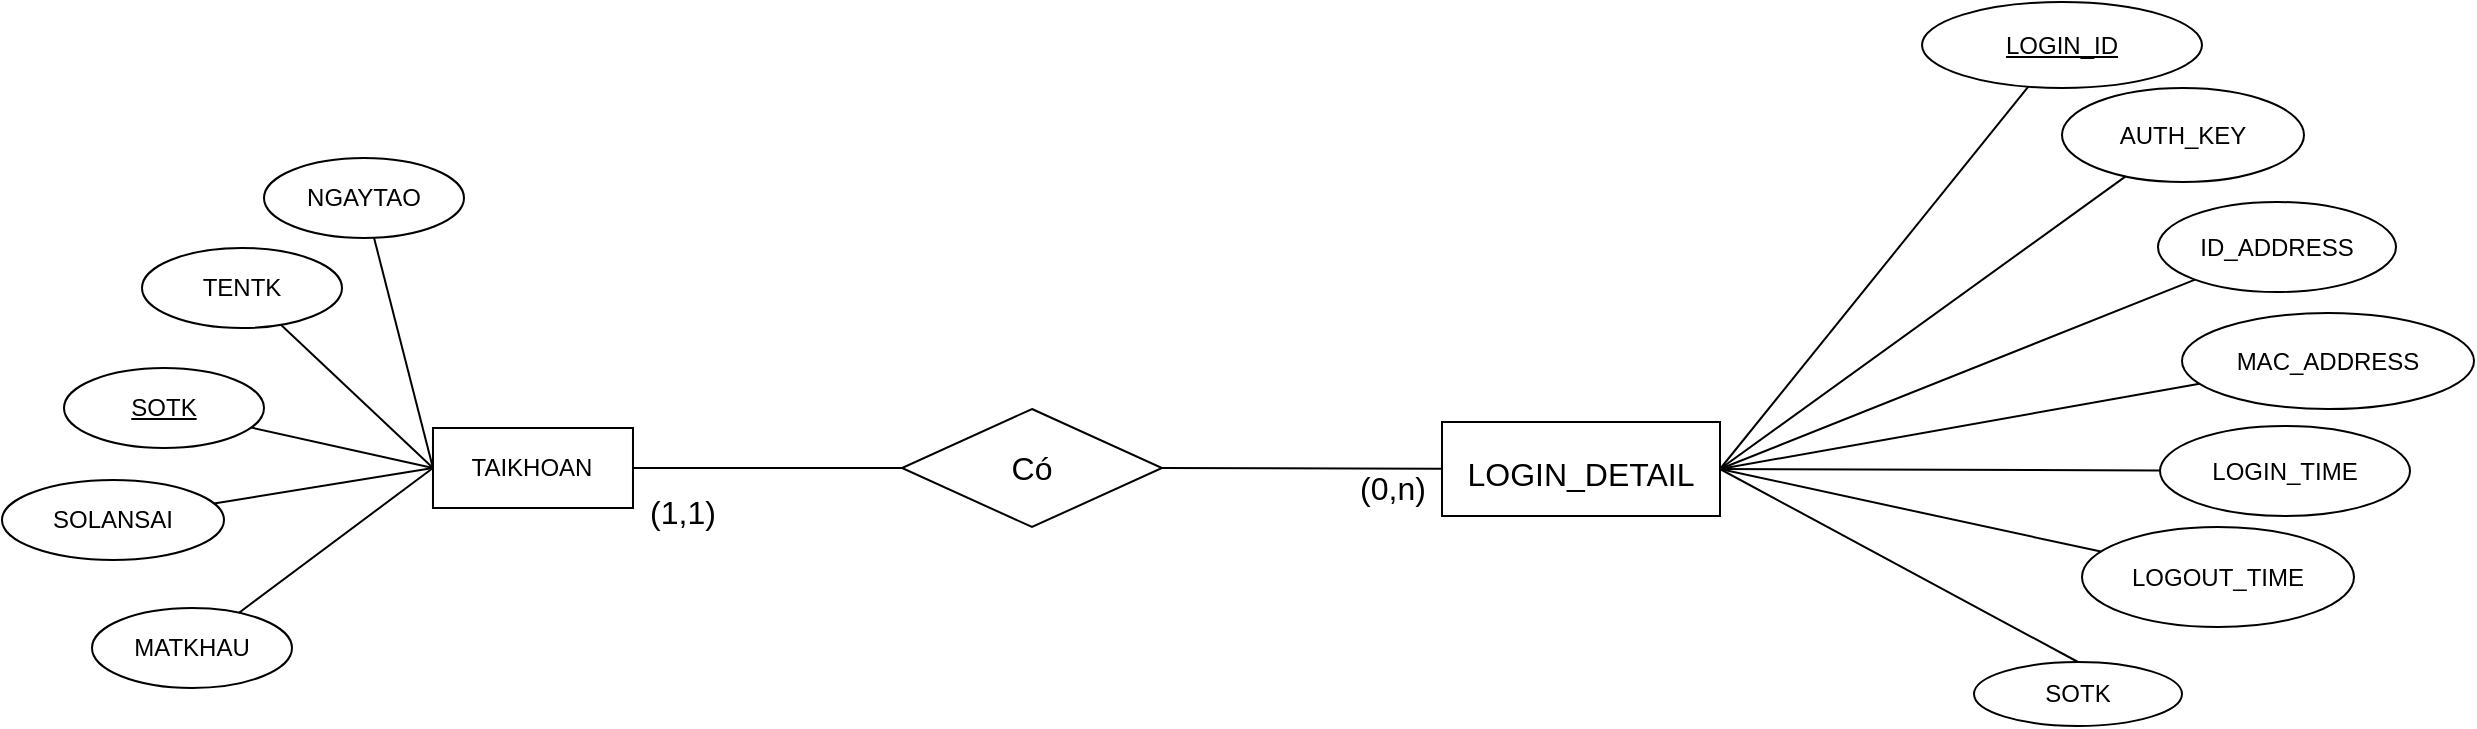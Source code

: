 <mxfile version="16.0.0" type="device"><diagram id="4fHYHbZ7Y-AZhoys5ow-" name="Page-1"><mxGraphModel dx="1483" dy="927" grid="1" gridSize="10" guides="1" tooltips="1" connect="1" arrows="1" fold="1" page="1" pageScale="1" pageWidth="850" pageHeight="1100" math="0" shadow="0"><root><mxCell id="0"/><mxCell id="1" parent="0"/><mxCell id="na_XNYA-Tg2AgCm7AEmU-35" value="TAIKHOAN" style="whiteSpace=wrap;html=1;align=center;" parent="1" vertex="1"><mxGeometry x="595.49" y="343" width="100" height="40" as="geometry"/></mxCell><mxCell id="na_XNYA-Tg2AgCm7AEmU-36" value="SOTK" style="ellipse;whiteSpace=wrap;html=1;align=center;fontStyle=4;" parent="1" vertex="1"><mxGeometry x="411" y="313" width="100" height="40" as="geometry"/></mxCell><mxCell id="na_XNYA-Tg2AgCm7AEmU-37" value="TENTK" style="ellipse;whiteSpace=wrap;html=1;align=center;" parent="1" vertex="1"><mxGeometry x="450" y="253" width="100" height="40" as="geometry"/></mxCell><mxCell id="na_XNYA-Tg2AgCm7AEmU-38" value="MATKHAU" style="ellipse;whiteSpace=wrap;html=1;align=center;" parent="1" vertex="1"><mxGeometry x="425" y="433" width="100" height="40" as="geometry"/></mxCell><mxCell id="na_XNYA-Tg2AgCm7AEmU-39" value="NGAYTAO" style="ellipse;whiteSpace=wrap;html=1;align=center;" parent="1" vertex="1"><mxGeometry x="511" y="208" width="100" height="40" as="geometry"/></mxCell><mxCell id="na_XNYA-Tg2AgCm7AEmU-40" value="SOLANSAI" style="ellipse;whiteSpace=wrap;html=1;align=center;" parent="1" vertex="1"><mxGeometry x="380" y="369" width="111" height="40" as="geometry"/></mxCell><mxCell id="na_XNYA-Tg2AgCm7AEmU-41" value="" style="endArrow=none;html=1;rounded=0;strokeColor=#000000;entryX=0;entryY=0.5;entryDx=0;entryDy=0;" parent="1" source="na_XNYA-Tg2AgCm7AEmU-36" target="na_XNYA-Tg2AgCm7AEmU-35" edge="1"><mxGeometry relative="1" as="geometry"><mxPoint x="485.49" y="463" as="sourcePoint"/><mxPoint x="645.49" y="463" as="targetPoint"/></mxGeometry></mxCell><mxCell id="na_XNYA-Tg2AgCm7AEmU-42" value="" style="endArrow=none;html=1;rounded=0;strokeColor=#000000;entryX=0;entryY=0.5;entryDx=0;entryDy=0;" parent="1" source="na_XNYA-Tg2AgCm7AEmU-37" target="na_XNYA-Tg2AgCm7AEmU-35" edge="1"><mxGeometry relative="1" as="geometry"><mxPoint x="485.49" y="463" as="sourcePoint"/><mxPoint x="645.49" y="463" as="targetPoint"/></mxGeometry></mxCell><mxCell id="na_XNYA-Tg2AgCm7AEmU-43" value="" style="endArrow=none;html=1;rounded=0;strokeColor=#000000;entryX=0;entryY=0.5;entryDx=0;entryDy=0;" parent="1" source="na_XNYA-Tg2AgCm7AEmU-38" target="na_XNYA-Tg2AgCm7AEmU-35" edge="1"><mxGeometry relative="1" as="geometry"><mxPoint x="485.49" y="463" as="sourcePoint"/><mxPoint x="645.49" y="463" as="targetPoint"/></mxGeometry></mxCell><mxCell id="na_XNYA-Tg2AgCm7AEmU-44" value="" style="endArrow=none;html=1;rounded=0;strokeColor=#000000;exitX=0;exitY=0.5;exitDx=0;exitDy=0;" parent="1" source="na_XNYA-Tg2AgCm7AEmU-35" target="na_XNYA-Tg2AgCm7AEmU-39" edge="1"><mxGeometry relative="1" as="geometry"><mxPoint x="485.49" y="463" as="sourcePoint"/><mxPoint x="645.49" y="463" as="targetPoint"/></mxGeometry></mxCell><mxCell id="na_XNYA-Tg2AgCm7AEmU-45" value="" style="endArrow=none;html=1;rounded=0;strokeColor=#000000;entryX=0;entryY=0.5;entryDx=0;entryDy=0;" parent="1" source="na_XNYA-Tg2AgCm7AEmU-40" edge="1" target="na_XNYA-Tg2AgCm7AEmU-35"><mxGeometry relative="1" as="geometry"><mxPoint x="485.49" y="463" as="sourcePoint"/><mxPoint x="594.49" y="382" as="targetPoint"/></mxGeometry></mxCell><mxCell id="na_XNYA-Tg2AgCm7AEmU-47" value="&lt;font style=&quot;font-size: 16px&quot;&gt;LOGIN_DETAIL&lt;/font&gt;" style="rounded=0;whiteSpace=wrap;html=1;fontSize=20;align=center;" parent="1" vertex="1"><mxGeometry x="1100" y="340" width="139" height="47" as="geometry"/></mxCell><mxCell id="na_XNYA-Tg2AgCm7AEmU-48" value="" style="endArrow=none;html=1;rounded=0;fontSize=16;entryX=0;entryY=0.5;entryDx=0;entryDy=0;" parent="1" target="na_XNYA-Tg2AgCm7AEmU-49" edge="1" source="na_XNYA-Tg2AgCm7AEmU-35"><mxGeometry width="50" height="50" relative="1" as="geometry"><mxPoint x="695.49" y="370" as="sourcePoint"/><mxPoint x="879.49" y="366" as="targetPoint"/></mxGeometry></mxCell><mxCell id="na_XNYA-Tg2AgCm7AEmU-49" value="Có" style="rhombus;whiteSpace=wrap;html=1;fontSize=16;" parent="1" vertex="1"><mxGeometry x="830" y="333.5" width="130" height="59" as="geometry"/></mxCell><mxCell id="na_XNYA-Tg2AgCm7AEmU-50" value="" style="endArrow=none;html=1;rounded=0;fontSize=16;exitX=1;exitY=0.5;exitDx=0;exitDy=0;" parent="1" source="na_XNYA-Tg2AgCm7AEmU-49" target="na_XNYA-Tg2AgCm7AEmU-47" edge="1"><mxGeometry width="50" height="50" relative="1" as="geometry"><mxPoint x="674.49" y="201" as="sourcePoint"/><mxPoint x="724.49" y="151" as="targetPoint"/></mxGeometry></mxCell><mxCell id="na_XNYA-Tg2AgCm7AEmU-51" value="(1,1)" style="text;html=1;align=center;verticalAlign=middle;resizable=0;points=[];autosize=1;strokeColor=none;fillColor=none;fontSize=16;" parent="1" vertex="1"><mxGeometry x="694.49" y="369" width="51" height="31" as="geometry"/></mxCell><mxCell id="na_XNYA-Tg2AgCm7AEmU-52" value="(0,n)" style="text;html=1;align=center;verticalAlign=middle;resizable=0;points=[];autosize=1;strokeColor=none;fillColor=none;fontSize=16;" parent="1" vertex="1"><mxGeometry x="1050" y="363" width="50" height="20" as="geometry"/></mxCell><mxCell id="na_XNYA-Tg2AgCm7AEmU-53" value="&lt;u style=&quot;font-size: 12px;&quot;&gt;LOGIN_ID&lt;/u&gt;" style="ellipse;whiteSpace=wrap;html=1;fontSize=12;" parent="1" vertex="1"><mxGeometry x="1340" y="130" width="140" height="43" as="geometry"/></mxCell><mxCell id="na_XNYA-Tg2AgCm7AEmU-54" value="" style="endArrow=none;html=1;rounded=0;fontSize=16;exitX=1;exitY=0.5;exitDx=0;exitDy=0;" parent="1" source="na_XNYA-Tg2AgCm7AEmU-47" target="na_XNYA-Tg2AgCm7AEmU-53" edge="1"><mxGeometry width="50" height="50" relative="1" as="geometry"><mxPoint x="714" y="200" as="sourcePoint"/><mxPoint x="764" y="150" as="targetPoint"/></mxGeometry></mxCell><mxCell id="na_XNYA-Tg2AgCm7AEmU-55" value="AUTH_KEY" style="ellipse;whiteSpace=wrap;html=1;fontSize=12;" parent="1" vertex="1"><mxGeometry x="1410" y="173" width="121" height="47" as="geometry"/></mxCell><mxCell id="na_XNYA-Tg2AgCm7AEmU-56" value="" style="endArrow=none;html=1;rounded=0;fontSize=16;exitX=1;exitY=0.5;exitDx=0;exitDy=0;" parent="1" source="na_XNYA-Tg2AgCm7AEmU-47" target="na_XNYA-Tg2AgCm7AEmU-55" edge="1"><mxGeometry width="50" height="50" relative="1" as="geometry"><mxPoint x="714" y="200" as="sourcePoint"/><mxPoint x="764" y="150" as="targetPoint"/></mxGeometry></mxCell><mxCell id="na_XNYA-Tg2AgCm7AEmU-57" value="ID_ADDRESS" style="ellipse;whiteSpace=wrap;html=1;fontSize=12;" parent="1" vertex="1"><mxGeometry x="1458" y="230" width="119" height="45" as="geometry"/></mxCell><mxCell id="na_XNYA-Tg2AgCm7AEmU-58" value="" style="endArrow=none;html=1;rounded=0;fontSize=16;exitX=1;exitY=0.5;exitDx=0;exitDy=0;" parent="1" source="na_XNYA-Tg2AgCm7AEmU-47" target="na_XNYA-Tg2AgCm7AEmU-57" edge="1"><mxGeometry width="50" height="50" relative="1" as="geometry"><mxPoint x="1240" y="360" as="sourcePoint"/><mxPoint x="764" y="150" as="targetPoint"/></mxGeometry></mxCell><mxCell id="na_XNYA-Tg2AgCm7AEmU-59" value="MAC_ADDRESS" style="ellipse;whiteSpace=wrap;html=1;fontSize=12;" parent="1" vertex="1"><mxGeometry x="1470" y="285.5" width="146" height="48" as="geometry"/></mxCell><mxCell id="na_XNYA-Tg2AgCm7AEmU-60" value="" style="endArrow=none;html=1;rounded=0;fontSize=16;exitX=1;exitY=0.5;exitDx=0;exitDy=0;" parent="1" source="na_XNYA-Tg2AgCm7AEmU-47" target="na_XNYA-Tg2AgCm7AEmU-59" edge="1"><mxGeometry width="50" height="50" relative="1" as="geometry"><mxPoint x="1239" y="400" as="sourcePoint"/><mxPoint x="764" y="150" as="targetPoint"/></mxGeometry></mxCell><mxCell id="na_XNYA-Tg2AgCm7AEmU-61" value="LOGIN_TIME" style="ellipse;whiteSpace=wrap;html=1;fontSize=12;" parent="1" vertex="1"><mxGeometry x="1459" y="342" width="125" height="45" as="geometry"/></mxCell><mxCell id="na_XNYA-Tg2AgCm7AEmU-62" value="" style="endArrow=none;html=1;rounded=0;fontSize=16;exitX=1;exitY=0.5;exitDx=0;exitDy=0;" parent="1" source="na_XNYA-Tg2AgCm7AEmU-47" target="na_XNYA-Tg2AgCm7AEmU-61" edge="1"><mxGeometry width="50" height="50" relative="1" as="geometry"><mxPoint x="1239" y="376" as="sourcePoint"/><mxPoint x="764" y="150" as="targetPoint"/></mxGeometry></mxCell><mxCell id="na_XNYA-Tg2AgCm7AEmU-63" value="LOGOUT_TIME" style="ellipse;whiteSpace=wrap;html=1;fontSize=12;" parent="1" vertex="1"><mxGeometry x="1420" y="392.5" width="136" height="50" as="geometry"/></mxCell><mxCell id="na_XNYA-Tg2AgCm7AEmU-64" value="" style="endArrow=none;html=1;rounded=0;fontSize=16;exitX=1;exitY=0.5;exitDx=0;exitDy=0;" parent="1" source="na_XNYA-Tg2AgCm7AEmU-47" target="na_XNYA-Tg2AgCm7AEmU-63" edge="1"><mxGeometry width="50" height="50" relative="1" as="geometry"><mxPoint x="714" y="200" as="sourcePoint"/><mxPoint x="764" y="150" as="targetPoint"/></mxGeometry></mxCell><mxCell id="na_XNYA-Tg2AgCm7AEmU-65" value="SOTK" style="ellipse;whiteSpace=wrap;html=1;fontSize=12;" parent="1" vertex="1"><mxGeometry x="1366" y="460" width="104" height="32" as="geometry"/></mxCell><mxCell id="na_XNYA-Tg2AgCm7AEmU-66" value="" style="endArrow=none;html=1;rounded=0;fontSize=16;entryX=0.5;entryY=0;entryDx=0;entryDy=0;exitX=1;exitY=0.5;exitDx=0;exitDy=0;" parent="1" source="na_XNYA-Tg2AgCm7AEmU-47" target="na_XNYA-Tg2AgCm7AEmU-65" edge="1"><mxGeometry width="50" height="50" relative="1" as="geometry"><mxPoint x="714" y="200" as="sourcePoint"/><mxPoint x="764" y="150" as="targetPoint"/></mxGeometry></mxCell></root></mxGraphModel></diagram></mxfile>
